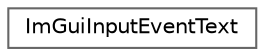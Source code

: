 digraph "Graphical Class Hierarchy"
{
 // LATEX_PDF_SIZE
  bgcolor="transparent";
  edge [fontname=Helvetica,fontsize=10,labelfontname=Helvetica,labelfontsize=10];
  node [fontname=Helvetica,fontsize=10,shape=box,height=0.2,width=0.4];
  rankdir="LR";
  Node0 [id="Node000000",label="ImGuiInputEventText",height=0.2,width=0.4,color="grey40", fillcolor="white", style="filled",URL="$struct_im_gui_input_event_text.html",tooltip=" "];
}
